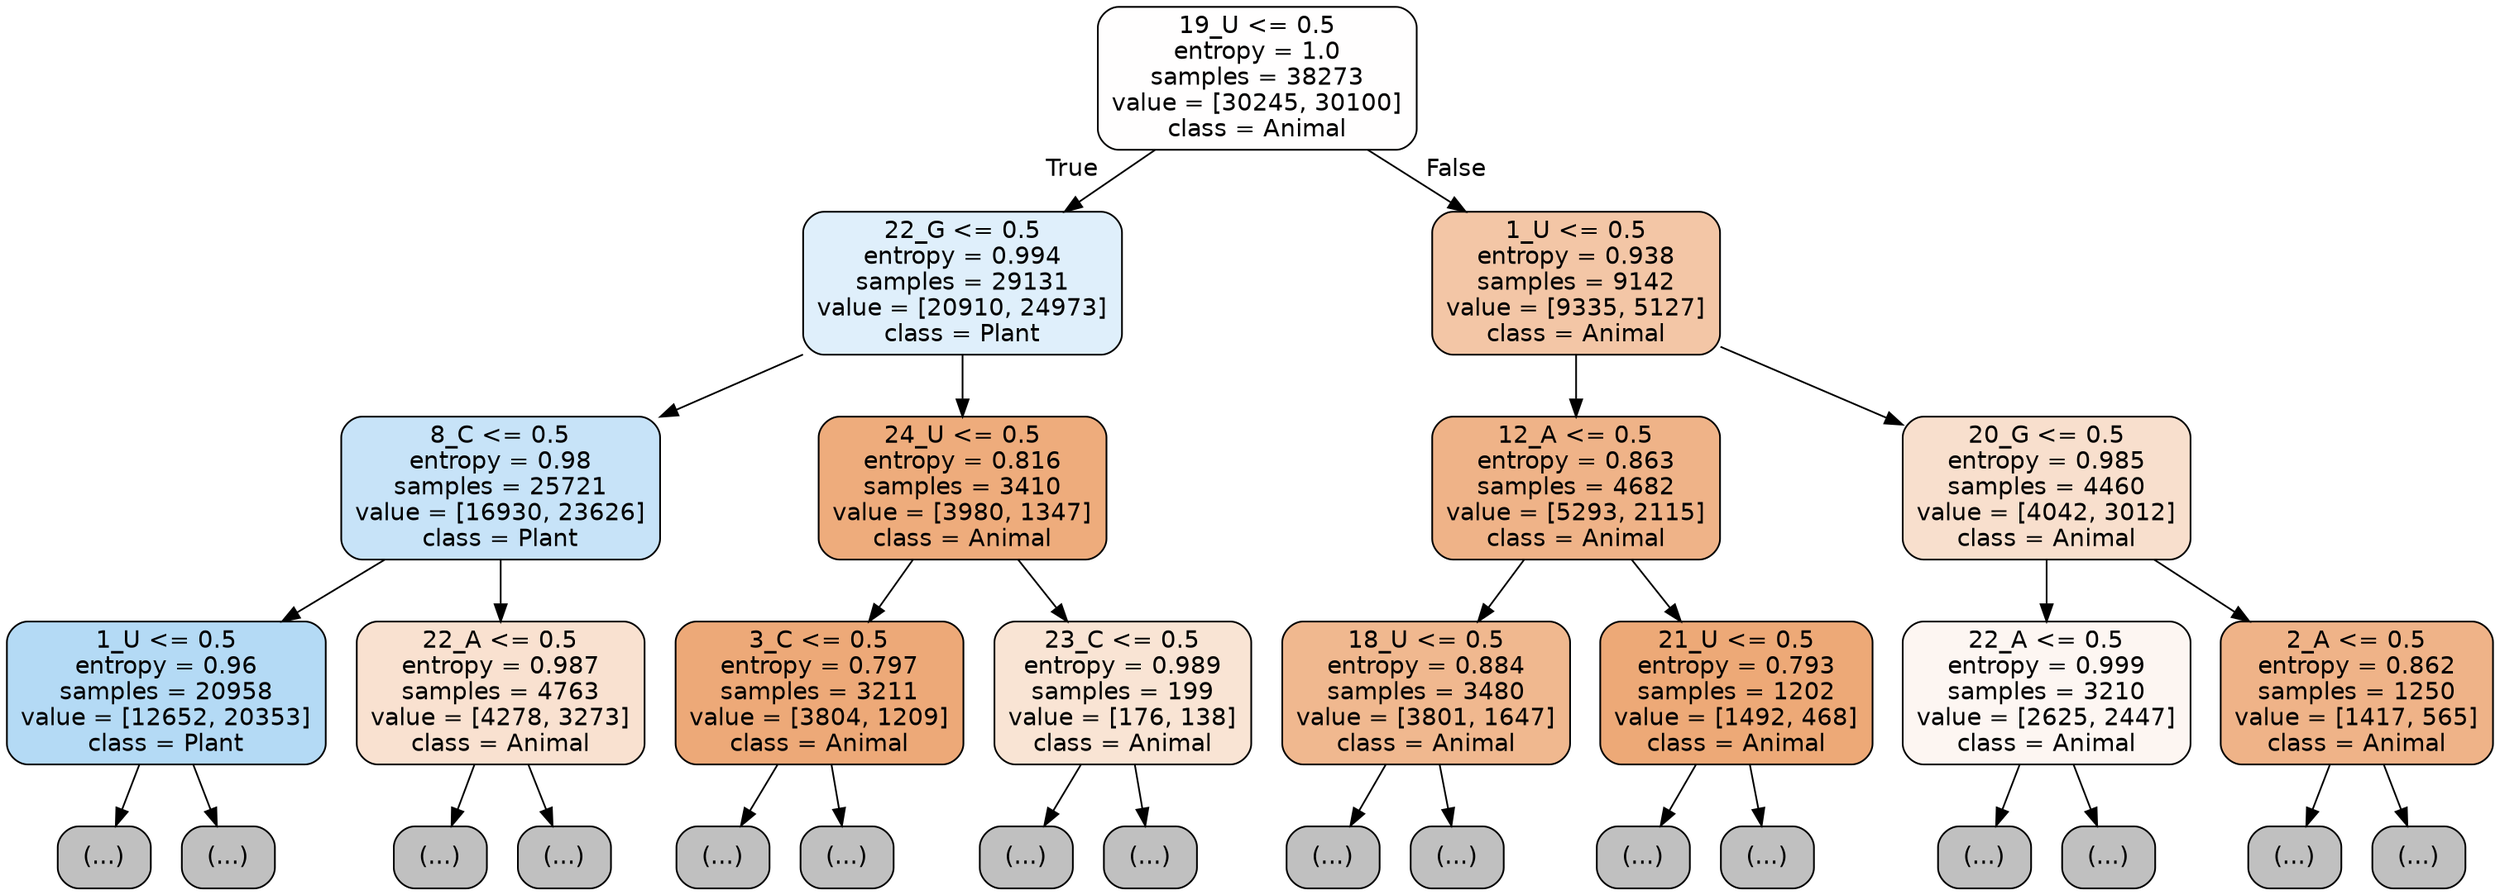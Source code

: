 digraph Tree {
node [shape=box, style="filled, rounded", color="black", fontname="helvetica"] ;
edge [fontname="helvetica"] ;
0 [label="19_U <= 0.5\nentropy = 1.0\nsamples = 38273\nvalue = [30245, 30100]\nclass = Animal", fillcolor="#fffefe"] ;
1 [label="22_G <= 0.5\nentropy = 0.994\nsamples = 29131\nvalue = [20910, 24973]\nclass = Plant", fillcolor="#dfeffb"] ;
0 -> 1 [labeldistance=2.5, labelangle=45, headlabel="True"] ;
2 [label="8_C <= 0.5\nentropy = 0.98\nsamples = 25721\nvalue = [16930, 23626]\nclass = Plant", fillcolor="#c7e3f8"] ;
1 -> 2 ;
3 [label="1_U <= 0.5\nentropy = 0.96\nsamples = 20958\nvalue = [12652, 20353]\nclass = Plant", fillcolor="#b4daf5"] ;
2 -> 3 ;
4 [label="(...)", fillcolor="#C0C0C0"] ;
3 -> 4 ;
4809 [label="(...)", fillcolor="#C0C0C0"] ;
3 -> 4809 ;
8490 [label="22_A <= 0.5\nentropy = 0.987\nsamples = 4763\nvalue = [4278, 3273]\nclass = Animal", fillcolor="#f9e1d0"] ;
2 -> 8490 ;
8491 [label="(...)", fillcolor="#C0C0C0"] ;
8490 -> 8491 ;
10620 [label="(...)", fillcolor="#C0C0C0"] ;
8490 -> 10620 ;
10953 [label="24_U <= 0.5\nentropy = 0.816\nsamples = 3410\nvalue = [3980, 1347]\nclass = Animal", fillcolor="#eeac7c"] ;
1 -> 10953 ;
10954 [label="3_C <= 0.5\nentropy = 0.797\nsamples = 3211\nvalue = [3804, 1209]\nclass = Animal", fillcolor="#eda978"] ;
10953 -> 10954 ;
10955 [label="(...)", fillcolor="#C0C0C0"] ;
10954 -> 10955 ;
12072 [label="(...)", fillcolor="#C0C0C0"] ;
10954 -> 12072 ;
12427 [label="23_C <= 0.5\nentropy = 0.989\nsamples = 199\nvalue = [176, 138]\nclass = Animal", fillcolor="#f9e4d4"] ;
10953 -> 12427 ;
12428 [label="(...)", fillcolor="#C0C0C0"] ;
12427 -> 12428 ;
12473 [label="(...)", fillcolor="#C0C0C0"] ;
12427 -> 12473 ;
12496 [label="1_U <= 0.5\nentropy = 0.938\nsamples = 9142\nvalue = [9335, 5127]\nclass = Animal", fillcolor="#f3c6a6"] ;
0 -> 12496 [labeldistance=2.5, labelangle=-45, headlabel="False"] ;
12497 [label="12_A <= 0.5\nentropy = 0.863\nsamples = 4682\nvalue = [5293, 2115]\nclass = Animal", fillcolor="#efb388"] ;
12496 -> 12497 ;
12498 [label="18_U <= 0.5\nentropy = 0.884\nsamples = 3480\nvalue = [3801, 1647]\nclass = Animal", fillcolor="#f0b88f"] ;
12497 -> 12498 ;
12499 [label="(...)", fillcolor="#C0C0C0"] ;
12498 -> 12499 ;
13804 [label="(...)", fillcolor="#C0C0C0"] ;
12498 -> 13804 ;
14371 [label="21_U <= 0.5\nentropy = 0.793\nsamples = 1202\nvalue = [1492, 468]\nclass = Animal", fillcolor="#eda977"] ;
12497 -> 14371 ;
14372 [label="(...)", fillcolor="#C0C0C0"] ;
14371 -> 14372 ;
14843 [label="(...)", fillcolor="#C0C0C0"] ;
14371 -> 14843 ;
14946 [label="20_G <= 0.5\nentropy = 0.985\nsamples = 4460\nvalue = [4042, 3012]\nclass = Animal", fillcolor="#f8dfcd"] ;
12496 -> 14946 ;
14947 [label="22_A <= 0.5\nentropy = 0.999\nsamples = 3210\nvalue = [2625, 2447]\nclass = Animal", fillcolor="#fdf6f2"] ;
14946 -> 14947 ;
14948 [label="(...)", fillcolor="#C0C0C0"] ;
14947 -> 14948 ;
16173 [label="(...)", fillcolor="#C0C0C0"] ;
14947 -> 16173 ;
16342 [label="2_A <= 0.5\nentropy = 0.862\nsamples = 1250\nvalue = [1417, 565]\nclass = Animal", fillcolor="#efb388"] ;
14946 -> 16342 ;
16343 [label="(...)", fillcolor="#C0C0C0"] ;
16342 -> 16343 ;
16826 [label="(...)", fillcolor="#C0C0C0"] ;
16342 -> 16826 ;
}
